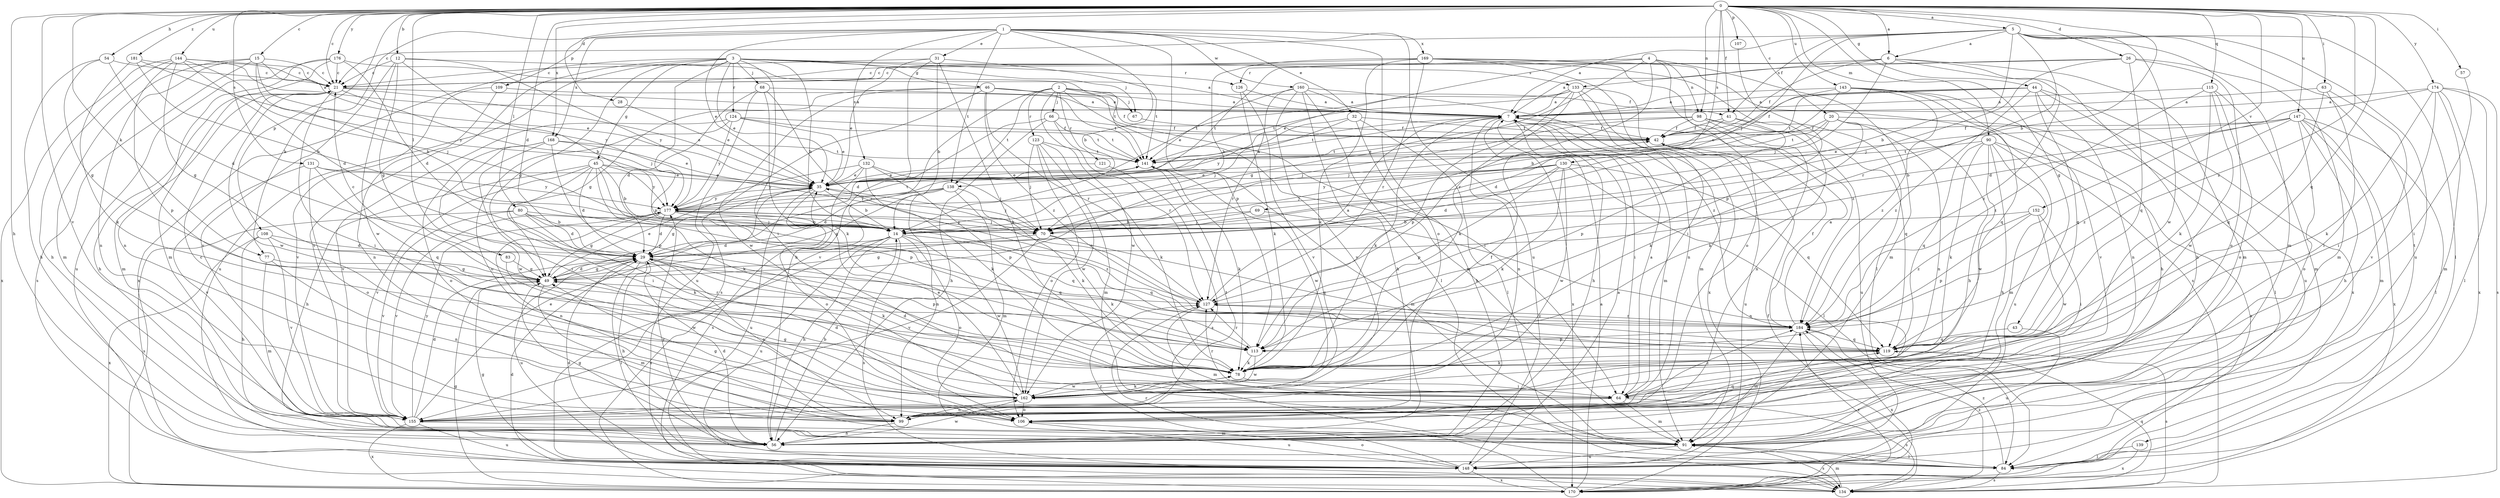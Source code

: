 strict digraph  {
0;
1;
2;
3;
4;
5;
6;
7;
12;
14;
15;
20;
21;
26;
28;
29;
31;
32;
35;
41;
42;
43;
44;
45;
46;
49;
54;
56;
57;
63;
64;
66;
67;
68;
69;
70;
77;
78;
80;
83;
84;
90;
91;
98;
99;
106;
107;
108;
109;
113;
115;
119;
121;
123;
124;
126;
127;
130;
131;
132;
133;
134;
138;
139;
141;
143;
144;
147;
148;
152;
155;
160;
162;
168;
169;
170;
174;
176;
177;
181;
184;
0 -> 5  [label=a];
0 -> 6  [label=a];
0 -> 12  [label=b];
0 -> 14  [label=b];
0 -> 15  [label=c];
0 -> 20  [label=c];
0 -> 21  [label=c];
0 -> 26  [label=d];
0 -> 28  [label=d];
0 -> 29  [label=d];
0 -> 41  [label=f];
0 -> 43  [label=g];
0 -> 44  [label=g];
0 -> 54  [label=h];
0 -> 56  [label=h];
0 -> 57  [label=i];
0 -> 63  [label=i];
0 -> 77  [label=k];
0 -> 80  [label=l];
0 -> 83  [label=l];
0 -> 90  [label=m];
0 -> 98  [label=n];
0 -> 107  [label=p];
0 -> 108  [label=p];
0 -> 115  [label=q];
0 -> 119  [label=q];
0 -> 130  [label=s];
0 -> 131  [label=s];
0 -> 143  [label=u];
0 -> 144  [label=u];
0 -> 147  [label=u];
0 -> 152  [label=v];
0 -> 155  [label=v];
0 -> 168  [label=x];
0 -> 174  [label=y];
0 -> 176  [label=y];
0 -> 181  [label=z];
0 -> 184  [label=z];
1 -> 14  [label=b];
1 -> 31  [label=e];
1 -> 32  [label=e];
1 -> 35  [label=e];
1 -> 77  [label=k];
1 -> 106  [label=o];
1 -> 109  [label=p];
1 -> 113  [label=p];
1 -> 132  [label=s];
1 -> 138  [label=t];
1 -> 148  [label=u];
1 -> 160  [label=w];
1 -> 168  [label=x];
1 -> 169  [label=x];
2 -> 41  [label=f];
2 -> 64  [label=i];
2 -> 66  [label=j];
2 -> 67  [label=j];
2 -> 91  [label=m];
2 -> 121  [label=r];
2 -> 123  [label=r];
2 -> 138  [label=t];
2 -> 155  [label=v];
2 -> 162  [label=w];
3 -> 14  [label=b];
3 -> 35  [label=e];
3 -> 45  [label=g];
3 -> 46  [label=g];
3 -> 49  [label=g];
3 -> 64  [label=i];
3 -> 67  [label=j];
3 -> 68  [label=j];
3 -> 113  [label=p];
3 -> 124  [label=r];
3 -> 126  [label=r];
3 -> 133  [label=s];
3 -> 148  [label=u];
3 -> 155  [label=v];
3 -> 170  [label=x];
4 -> 35  [label=e];
4 -> 49  [label=g];
4 -> 91  [label=m];
4 -> 98  [label=n];
4 -> 106  [label=o];
4 -> 126  [label=r];
4 -> 127  [label=r];
4 -> 138  [label=t];
5 -> 6  [label=a];
5 -> 7  [label=a];
5 -> 14  [label=b];
5 -> 21  [label=c];
5 -> 41  [label=f];
5 -> 69  [label=j];
5 -> 84  [label=l];
5 -> 91  [label=m];
5 -> 127  [label=r];
5 -> 139  [label=t];
5 -> 148  [label=u];
5 -> 162  [label=w];
6 -> 21  [label=c];
6 -> 42  [label=f];
6 -> 56  [label=h];
6 -> 70  [label=j];
6 -> 91  [label=m];
6 -> 133  [label=s];
6 -> 184  [label=z];
7 -> 42  [label=f];
7 -> 56  [label=h];
7 -> 64  [label=i];
7 -> 78  [label=k];
7 -> 91  [label=m];
7 -> 99  [label=n];
7 -> 141  [label=t];
7 -> 170  [label=x];
12 -> 7  [label=a];
12 -> 14  [label=b];
12 -> 21  [label=c];
12 -> 49  [label=g];
12 -> 155  [label=v];
12 -> 162  [label=w];
12 -> 177  [label=y];
14 -> 29  [label=d];
14 -> 56  [label=h];
14 -> 106  [label=o];
14 -> 119  [label=q];
14 -> 134  [label=s];
14 -> 148  [label=u];
14 -> 162  [label=w];
14 -> 170  [label=x];
15 -> 14  [label=b];
15 -> 21  [label=c];
15 -> 35  [label=e];
15 -> 91  [label=m];
15 -> 99  [label=n];
15 -> 134  [label=s];
15 -> 177  [label=y];
20 -> 29  [label=d];
20 -> 42  [label=f];
20 -> 56  [label=h];
20 -> 78  [label=k];
20 -> 84  [label=l];
20 -> 99  [label=n];
20 -> 141  [label=t];
21 -> 7  [label=a];
21 -> 35  [label=e];
21 -> 56  [label=h];
21 -> 64  [label=i];
21 -> 70  [label=j];
21 -> 91  [label=m];
21 -> 162  [label=w];
26 -> 7  [label=a];
26 -> 21  [label=c];
26 -> 70  [label=j];
26 -> 91  [label=m];
26 -> 106  [label=o];
26 -> 119  [label=q];
28 -> 35  [label=e];
29 -> 49  [label=g];
29 -> 56  [label=h];
29 -> 78  [label=k];
29 -> 84  [label=l];
29 -> 99  [label=n];
29 -> 113  [label=p];
29 -> 148  [label=u];
31 -> 14  [label=b];
31 -> 21  [label=c];
31 -> 35  [label=e];
31 -> 56  [label=h];
31 -> 78  [label=k];
31 -> 141  [label=t];
32 -> 42  [label=f];
32 -> 56  [label=h];
32 -> 70  [label=j];
32 -> 84  [label=l];
32 -> 177  [label=y];
35 -> 7  [label=a];
35 -> 14  [label=b];
35 -> 49  [label=g];
35 -> 70  [label=j];
35 -> 106  [label=o];
35 -> 148  [label=u];
35 -> 177  [label=y];
41 -> 42  [label=f];
41 -> 70  [label=j];
41 -> 78  [label=k];
41 -> 113  [label=p];
42 -> 141  [label=t];
42 -> 148  [label=u];
43 -> 119  [label=q];
43 -> 148  [label=u];
44 -> 7  [label=a];
44 -> 42  [label=f];
44 -> 99  [label=n];
44 -> 119  [label=q];
44 -> 141  [label=t];
44 -> 148  [label=u];
44 -> 170  [label=x];
44 -> 184  [label=z];
45 -> 14  [label=b];
45 -> 29  [label=d];
45 -> 35  [label=e];
45 -> 56  [label=h];
45 -> 64  [label=i];
45 -> 78  [label=k];
45 -> 113  [label=p];
45 -> 155  [label=v];
45 -> 177  [label=y];
46 -> 7  [label=a];
46 -> 42  [label=f];
46 -> 49  [label=g];
46 -> 127  [label=r];
46 -> 134  [label=s];
46 -> 141  [label=t];
46 -> 162  [label=w];
46 -> 184  [label=z];
49 -> 21  [label=c];
49 -> 29  [label=d];
49 -> 35  [label=e];
49 -> 91  [label=m];
49 -> 127  [label=r];
54 -> 21  [label=c];
54 -> 29  [label=d];
54 -> 49  [label=g];
54 -> 56  [label=h];
56 -> 14  [label=b];
56 -> 29  [label=d];
56 -> 49  [label=g];
56 -> 162  [label=w];
57 -> 64  [label=i];
63 -> 7  [label=a];
63 -> 64  [label=i];
63 -> 119  [label=q];
63 -> 155  [label=v];
64 -> 7  [label=a];
64 -> 91  [label=m];
64 -> 127  [label=r];
64 -> 134  [label=s];
64 -> 155  [label=v];
64 -> 184  [label=z];
66 -> 29  [label=d];
66 -> 42  [label=f];
66 -> 56  [label=h];
66 -> 127  [label=r];
66 -> 141  [label=t];
67 -> 42  [label=f];
68 -> 7  [label=a];
68 -> 29  [label=d];
68 -> 78  [label=k];
68 -> 127  [label=r];
68 -> 148  [label=u];
69 -> 14  [label=b];
69 -> 70  [label=j];
69 -> 99  [label=n];
70 -> 49  [label=g];
70 -> 78  [label=k];
70 -> 119  [label=q];
70 -> 155  [label=v];
70 -> 177  [label=y];
77 -> 49  [label=g];
77 -> 91  [label=m];
77 -> 99  [label=n];
78 -> 29  [label=d];
78 -> 42  [label=f];
78 -> 64  [label=i];
78 -> 162  [label=w];
80 -> 14  [label=b];
80 -> 29  [label=d];
80 -> 70  [label=j];
80 -> 78  [label=k];
80 -> 134  [label=s];
80 -> 155  [label=v];
83 -> 49  [label=g];
83 -> 162  [label=w];
84 -> 134  [label=s];
84 -> 177  [label=y];
84 -> 184  [label=z];
90 -> 56  [label=h];
90 -> 78  [label=k];
90 -> 91  [label=m];
90 -> 119  [label=q];
90 -> 141  [label=t];
90 -> 148  [label=u];
90 -> 162  [label=w];
90 -> 170  [label=x];
91 -> 84  [label=l];
91 -> 134  [label=s];
91 -> 148  [label=u];
98 -> 35  [label=e];
98 -> 42  [label=f];
98 -> 70  [label=j];
98 -> 99  [label=n];
98 -> 119  [label=q];
98 -> 148  [label=u];
99 -> 21  [label=c];
99 -> 49  [label=g];
99 -> 56  [label=h];
99 -> 119  [label=q];
99 -> 141  [label=t];
106 -> 148  [label=u];
107 -> 113  [label=p];
108 -> 29  [label=d];
108 -> 56  [label=h];
108 -> 119  [label=q];
108 -> 155  [label=v];
108 -> 170  [label=x];
109 -> 7  [label=a];
109 -> 99  [label=n];
109 -> 155  [label=v];
113 -> 78  [label=k];
113 -> 127  [label=r];
113 -> 162  [label=w];
115 -> 7  [label=a];
115 -> 78  [label=k];
115 -> 91  [label=m];
115 -> 106  [label=o];
115 -> 162  [label=w];
115 -> 184  [label=z];
119 -> 78  [label=k];
119 -> 134  [label=s];
121 -> 35  [label=e];
121 -> 134  [label=s];
123 -> 70  [label=j];
123 -> 78  [label=k];
123 -> 91  [label=m];
123 -> 106  [label=o];
123 -> 141  [label=t];
123 -> 162  [label=w];
124 -> 35  [label=e];
124 -> 42  [label=f];
124 -> 106  [label=o];
124 -> 141  [label=t];
124 -> 155  [label=v];
124 -> 177  [label=y];
126 -> 7  [label=a];
126 -> 78  [label=k];
126 -> 155  [label=v];
127 -> 7  [label=a];
127 -> 35  [label=e];
127 -> 91  [label=m];
127 -> 184  [label=z];
130 -> 29  [label=d];
130 -> 35  [label=e];
130 -> 70  [label=j];
130 -> 78  [label=k];
130 -> 84  [label=l];
130 -> 113  [label=p];
130 -> 119  [label=q];
130 -> 162  [label=w];
130 -> 177  [label=y];
131 -> 35  [label=e];
131 -> 106  [label=o];
131 -> 119  [label=q];
131 -> 155  [label=v];
131 -> 177  [label=y];
132 -> 35  [label=e];
132 -> 70  [label=j];
132 -> 78  [label=k];
132 -> 113  [label=p];
132 -> 134  [label=s];
132 -> 177  [label=y];
133 -> 7  [label=a];
133 -> 35  [label=e];
133 -> 78  [label=k];
133 -> 91  [label=m];
133 -> 99  [label=n];
133 -> 113  [label=p];
133 -> 141  [label=t];
133 -> 170  [label=x];
134 -> 29  [label=d];
134 -> 42  [label=f];
134 -> 91  [label=m];
134 -> 119  [label=q];
134 -> 184  [label=z];
138 -> 29  [label=d];
138 -> 49  [label=g];
138 -> 78  [label=k];
138 -> 91  [label=m];
138 -> 99  [label=n];
138 -> 177  [label=y];
139 -> 84  [label=l];
139 -> 170  [label=x];
141 -> 35  [label=e];
141 -> 78  [label=k];
141 -> 91  [label=m];
141 -> 162  [label=w];
143 -> 7  [label=a];
143 -> 14  [label=b];
143 -> 35  [label=e];
143 -> 56  [label=h];
143 -> 119  [label=q];
143 -> 155  [label=v];
143 -> 184  [label=z];
144 -> 7  [label=a];
144 -> 21  [label=c];
144 -> 29  [label=d];
144 -> 49  [label=g];
144 -> 56  [label=h];
144 -> 70  [label=j];
144 -> 113  [label=p];
144 -> 170  [label=x];
147 -> 14  [label=b];
147 -> 35  [label=e];
147 -> 42  [label=f];
147 -> 56  [label=h];
147 -> 84  [label=l];
147 -> 91  [label=m];
147 -> 106  [label=o];
147 -> 170  [label=x];
147 -> 184  [label=z];
148 -> 7  [label=a];
148 -> 29  [label=d];
148 -> 49  [label=g];
148 -> 106  [label=o];
148 -> 127  [label=r];
148 -> 170  [label=x];
152 -> 14  [label=b];
152 -> 64  [label=i];
152 -> 113  [label=p];
152 -> 162  [label=w];
152 -> 184  [label=z];
155 -> 29  [label=d];
155 -> 35  [label=e];
155 -> 91  [label=m];
155 -> 148  [label=u];
155 -> 170  [label=x];
155 -> 177  [label=y];
160 -> 7  [label=a];
160 -> 56  [label=h];
160 -> 84  [label=l];
160 -> 127  [label=r];
160 -> 141  [label=t];
160 -> 155  [label=v];
160 -> 184  [label=z];
162 -> 29  [label=d];
162 -> 35  [label=e];
162 -> 49  [label=g];
162 -> 78  [label=k];
162 -> 99  [label=n];
162 -> 106  [label=o];
168 -> 35  [label=e];
168 -> 64  [label=i];
168 -> 106  [label=o];
168 -> 113  [label=p];
168 -> 141  [label=t];
168 -> 162  [label=w];
169 -> 14  [label=b];
169 -> 21  [label=c];
169 -> 64  [label=i];
169 -> 78  [label=k];
169 -> 84  [label=l];
169 -> 127  [label=r];
169 -> 134  [label=s];
169 -> 184  [label=z];
170 -> 7  [label=a];
170 -> 49  [label=g];
170 -> 127  [label=r];
170 -> 184  [label=z];
174 -> 7  [label=a];
174 -> 29  [label=d];
174 -> 64  [label=i];
174 -> 78  [label=k];
174 -> 84  [label=l];
174 -> 91  [label=m];
174 -> 134  [label=s];
174 -> 170  [label=x];
176 -> 21  [label=c];
176 -> 29  [label=d];
176 -> 91  [label=m];
176 -> 99  [label=n];
176 -> 141  [label=t];
176 -> 148  [label=u];
177 -> 14  [label=b];
177 -> 29  [label=d];
177 -> 49  [label=g];
177 -> 70  [label=j];
177 -> 99  [label=n];
177 -> 119  [label=q];
177 -> 141  [label=t];
177 -> 155  [label=v];
177 -> 184  [label=z];
181 -> 14  [label=b];
181 -> 21  [label=c];
181 -> 78  [label=k];
181 -> 177  [label=y];
184 -> 7  [label=a];
184 -> 42  [label=f];
184 -> 91  [label=m];
184 -> 113  [label=p];
184 -> 119  [label=q];
184 -> 127  [label=r];
184 -> 170  [label=x];
}
